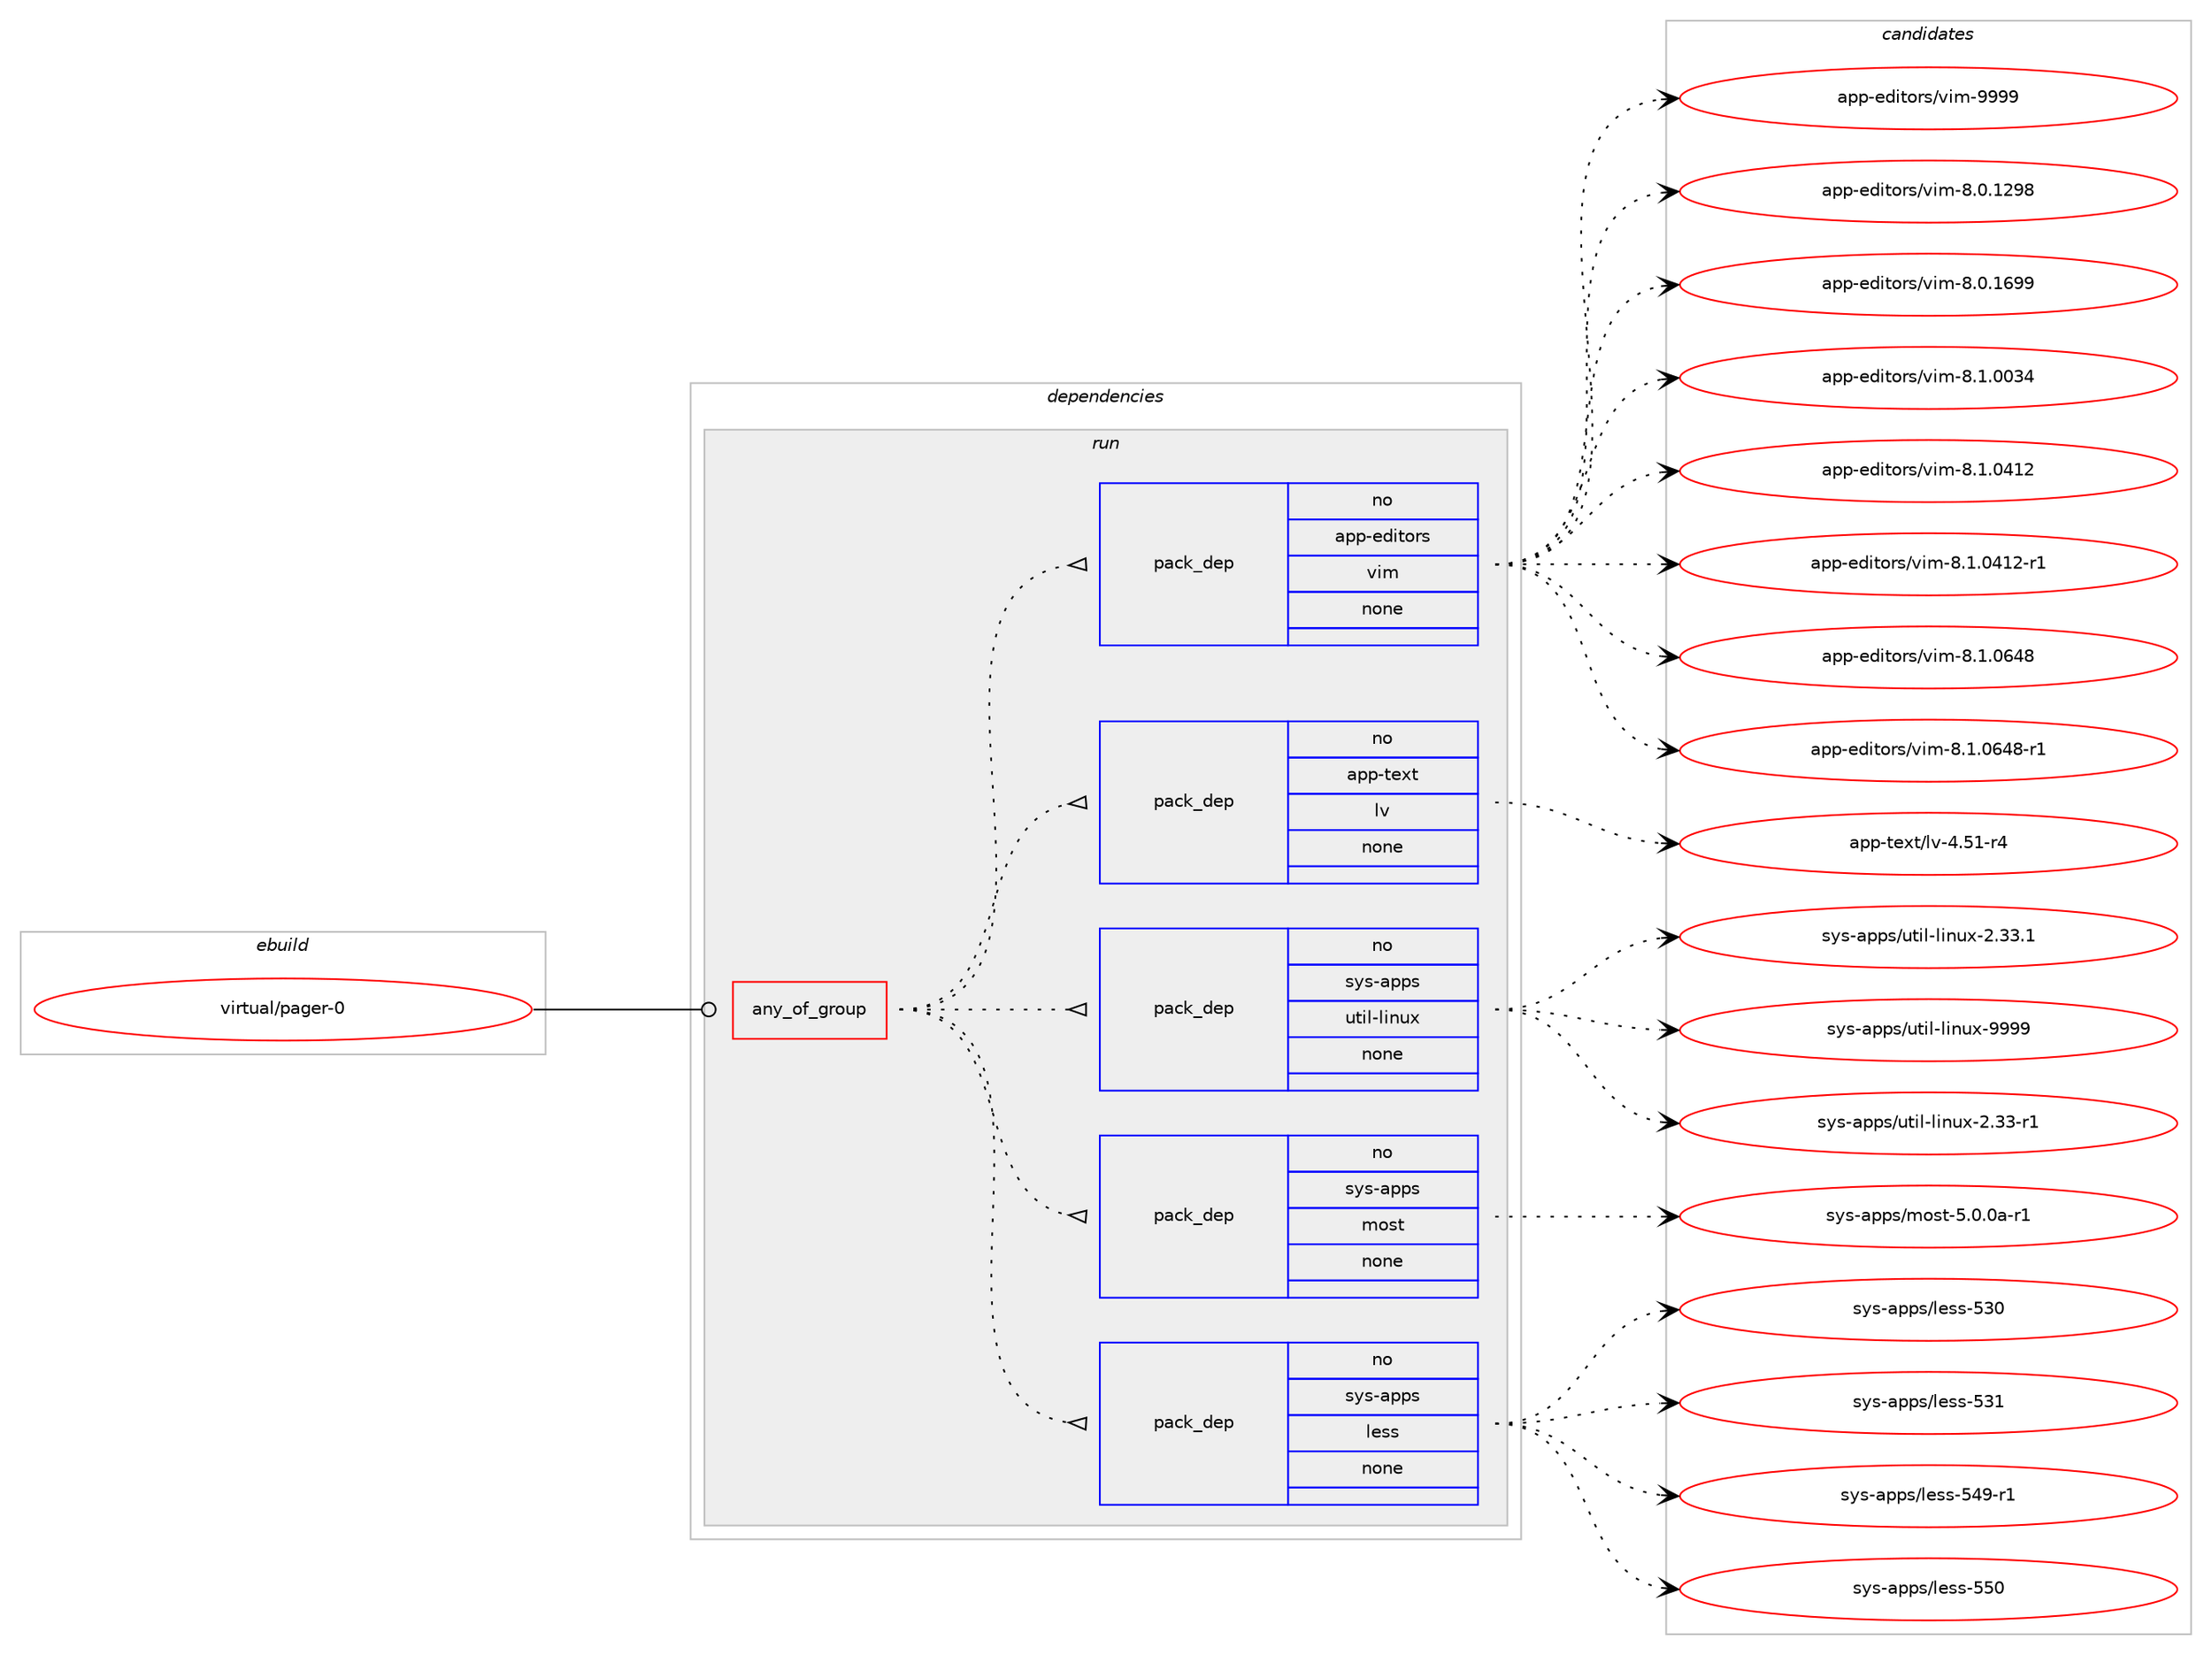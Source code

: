 digraph prolog {

# *************
# Graph options
# *************

newrank=true;
concentrate=true;
compound=true;
graph [rankdir=LR,fontname=Helvetica,fontsize=10,ranksep=1.5];#, ranksep=2.5, nodesep=0.2];
edge  [arrowhead=vee];
node  [fontname=Helvetica,fontsize=10];

# **********
# The ebuild
# **********

subgraph cluster_leftcol {
color=gray;
rank=same;
label=<<i>ebuild</i>>;
id [label="virtual/pager-0", color=red, width=4, href="../virtual/pager-0.svg"];
}

# ****************
# The dependencies
# ****************

subgraph cluster_midcol {
color=gray;
label=<<i>dependencies</i>>;
subgraph cluster_compile {
fillcolor="#eeeeee";
style=filled;
label=<<i>compile</i>>;
}
subgraph cluster_compileandrun {
fillcolor="#eeeeee";
style=filled;
label=<<i>compile and run</i>>;
}
subgraph cluster_run {
fillcolor="#eeeeee";
style=filled;
label=<<i>run</i>>;
subgraph any27890 {
dependency1741532 [label=<<TABLE BORDER="0" CELLBORDER="1" CELLSPACING="0" CELLPADDING="4"><TR><TD CELLPADDING="10">any_of_group</TD></TR></TABLE>>, shape=none, color=red];subgraph pack1250015 {
dependency1741533 [label=<<TABLE BORDER="0" CELLBORDER="1" CELLSPACING="0" CELLPADDING="4" WIDTH="220"><TR><TD ROWSPAN="6" CELLPADDING="30">pack_dep</TD></TR><TR><TD WIDTH="110">no</TD></TR><TR><TD>sys-apps</TD></TR><TR><TD>less</TD></TR><TR><TD>none</TD></TR><TR><TD></TD></TR></TABLE>>, shape=none, color=blue];
}
dependency1741532:e -> dependency1741533:w [weight=20,style="dotted",arrowhead="oinv"];
subgraph pack1250016 {
dependency1741534 [label=<<TABLE BORDER="0" CELLBORDER="1" CELLSPACING="0" CELLPADDING="4" WIDTH="220"><TR><TD ROWSPAN="6" CELLPADDING="30">pack_dep</TD></TR><TR><TD WIDTH="110">no</TD></TR><TR><TD>sys-apps</TD></TR><TR><TD>most</TD></TR><TR><TD>none</TD></TR><TR><TD></TD></TR></TABLE>>, shape=none, color=blue];
}
dependency1741532:e -> dependency1741534:w [weight=20,style="dotted",arrowhead="oinv"];
subgraph pack1250017 {
dependency1741535 [label=<<TABLE BORDER="0" CELLBORDER="1" CELLSPACING="0" CELLPADDING="4" WIDTH="220"><TR><TD ROWSPAN="6" CELLPADDING="30">pack_dep</TD></TR><TR><TD WIDTH="110">no</TD></TR><TR><TD>sys-apps</TD></TR><TR><TD>util-linux</TD></TR><TR><TD>none</TD></TR><TR><TD></TD></TR></TABLE>>, shape=none, color=blue];
}
dependency1741532:e -> dependency1741535:w [weight=20,style="dotted",arrowhead="oinv"];
subgraph pack1250018 {
dependency1741536 [label=<<TABLE BORDER="0" CELLBORDER="1" CELLSPACING="0" CELLPADDING="4" WIDTH="220"><TR><TD ROWSPAN="6" CELLPADDING="30">pack_dep</TD></TR><TR><TD WIDTH="110">no</TD></TR><TR><TD>app-text</TD></TR><TR><TD>lv</TD></TR><TR><TD>none</TD></TR><TR><TD></TD></TR></TABLE>>, shape=none, color=blue];
}
dependency1741532:e -> dependency1741536:w [weight=20,style="dotted",arrowhead="oinv"];
subgraph pack1250019 {
dependency1741537 [label=<<TABLE BORDER="0" CELLBORDER="1" CELLSPACING="0" CELLPADDING="4" WIDTH="220"><TR><TD ROWSPAN="6" CELLPADDING="30">pack_dep</TD></TR><TR><TD WIDTH="110">no</TD></TR><TR><TD>app-editors</TD></TR><TR><TD>vim</TD></TR><TR><TD>none</TD></TR><TR><TD></TD></TR></TABLE>>, shape=none, color=blue];
}
dependency1741532:e -> dependency1741537:w [weight=20,style="dotted",arrowhead="oinv"];
}
id:e -> dependency1741532:w [weight=20,style="solid",arrowhead="odot"];
}
}

# **************
# The candidates
# **************

subgraph cluster_choices {
rank=same;
color=gray;
label=<<i>candidates</i>>;

subgraph choice1250015 {
color=black;
nodesep=1;
choice11512111545971121121154710810111511545535148 [label="sys-apps/less-530", color=red, width=4,href="../sys-apps/less-530.svg"];
choice11512111545971121121154710810111511545535149 [label="sys-apps/less-531", color=red, width=4,href="../sys-apps/less-531.svg"];
choice115121115459711211211547108101115115455352574511449 [label="sys-apps/less-549-r1", color=red, width=4,href="../sys-apps/less-549-r1.svg"];
choice11512111545971121121154710810111511545535348 [label="sys-apps/less-550", color=red, width=4,href="../sys-apps/less-550.svg"];
dependency1741533:e -> choice11512111545971121121154710810111511545535148:w [style=dotted,weight="100"];
dependency1741533:e -> choice11512111545971121121154710810111511545535149:w [style=dotted,weight="100"];
dependency1741533:e -> choice115121115459711211211547108101115115455352574511449:w [style=dotted,weight="100"];
dependency1741533:e -> choice11512111545971121121154710810111511545535348:w [style=dotted,weight="100"];
}
subgraph choice1250016 {
color=black;
nodesep=1;
choice115121115459711211211547109111115116455346484648974511449 [label="sys-apps/most-5.0.0a-r1", color=red, width=4,href="../sys-apps/most-5.0.0a-r1.svg"];
dependency1741534:e -> choice115121115459711211211547109111115116455346484648974511449:w [style=dotted,weight="100"];
}
subgraph choice1250017 {
color=black;
nodesep=1;
choice1151211154597112112115471171161051084510810511011712045504651514511449 [label="sys-apps/util-linux-2.33-r1", color=red, width=4,href="../sys-apps/util-linux-2.33-r1.svg"];
choice1151211154597112112115471171161051084510810511011712045504651514649 [label="sys-apps/util-linux-2.33.1", color=red, width=4,href="../sys-apps/util-linux-2.33.1.svg"];
choice115121115459711211211547117116105108451081051101171204557575757 [label="sys-apps/util-linux-9999", color=red, width=4,href="../sys-apps/util-linux-9999.svg"];
dependency1741535:e -> choice1151211154597112112115471171161051084510810511011712045504651514511449:w [style=dotted,weight="100"];
dependency1741535:e -> choice1151211154597112112115471171161051084510810511011712045504651514649:w [style=dotted,weight="100"];
dependency1741535:e -> choice115121115459711211211547117116105108451081051101171204557575757:w [style=dotted,weight="100"];
}
subgraph choice1250018 {
color=black;
nodesep=1;
choice97112112451161011201164710811845524653494511452 [label="app-text/lv-4.51-r4", color=red, width=4,href="../app-text/lv-4.51-r4.svg"];
dependency1741536:e -> choice97112112451161011201164710811845524653494511452:w [style=dotted,weight="100"];
}
subgraph choice1250019 {
color=black;
nodesep=1;
choice971121124510110010511611111411547118105109455646484649505756 [label="app-editors/vim-8.0.1298", color=red, width=4,href="../app-editors/vim-8.0.1298.svg"];
choice971121124510110010511611111411547118105109455646484649545757 [label="app-editors/vim-8.0.1699", color=red, width=4,href="../app-editors/vim-8.0.1699.svg"];
choice971121124510110010511611111411547118105109455646494648485152 [label="app-editors/vim-8.1.0034", color=red, width=4,href="../app-editors/vim-8.1.0034.svg"];
choice971121124510110010511611111411547118105109455646494648524950 [label="app-editors/vim-8.1.0412", color=red, width=4,href="../app-editors/vim-8.1.0412.svg"];
choice9711211245101100105116111114115471181051094556464946485249504511449 [label="app-editors/vim-8.1.0412-r1", color=red, width=4,href="../app-editors/vim-8.1.0412-r1.svg"];
choice971121124510110010511611111411547118105109455646494648545256 [label="app-editors/vim-8.1.0648", color=red, width=4,href="../app-editors/vim-8.1.0648.svg"];
choice9711211245101100105116111114115471181051094556464946485452564511449 [label="app-editors/vim-8.1.0648-r1", color=red, width=4,href="../app-editors/vim-8.1.0648-r1.svg"];
choice9711211245101100105116111114115471181051094557575757 [label="app-editors/vim-9999", color=red, width=4,href="../app-editors/vim-9999.svg"];
dependency1741537:e -> choice971121124510110010511611111411547118105109455646484649505756:w [style=dotted,weight="100"];
dependency1741537:e -> choice971121124510110010511611111411547118105109455646484649545757:w [style=dotted,weight="100"];
dependency1741537:e -> choice971121124510110010511611111411547118105109455646494648485152:w [style=dotted,weight="100"];
dependency1741537:e -> choice971121124510110010511611111411547118105109455646494648524950:w [style=dotted,weight="100"];
dependency1741537:e -> choice9711211245101100105116111114115471181051094556464946485249504511449:w [style=dotted,weight="100"];
dependency1741537:e -> choice971121124510110010511611111411547118105109455646494648545256:w [style=dotted,weight="100"];
dependency1741537:e -> choice9711211245101100105116111114115471181051094556464946485452564511449:w [style=dotted,weight="100"];
dependency1741537:e -> choice9711211245101100105116111114115471181051094557575757:w [style=dotted,weight="100"];
}
}

}

